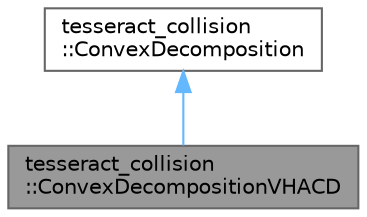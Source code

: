 digraph "tesseract_collision::ConvexDecompositionVHACD"
{
 // LATEX_PDF_SIZE
  bgcolor="transparent";
  edge [fontname=Helvetica,fontsize=10,labelfontname=Helvetica,labelfontsize=10];
  node [fontname=Helvetica,fontsize=10,shape=box,height=0.2,width=0.4];
  Node1 [label="tesseract_collision\l::ConvexDecompositionVHACD",height=0.2,width=0.4,color="gray40", fillcolor="grey60", style="filled", fontcolor="black",tooltip=" "];
  Node2 -> Node1 [dir="back",color="steelblue1",style="solid"];
  Node2 [label="tesseract_collision\l::ConvexDecomposition",height=0.2,width=0.4,color="gray40", fillcolor="white", style="filled",URL="$d6/d3f/classtesseract__collision_1_1ConvexDecomposition.html",tooltip=" "];
}
